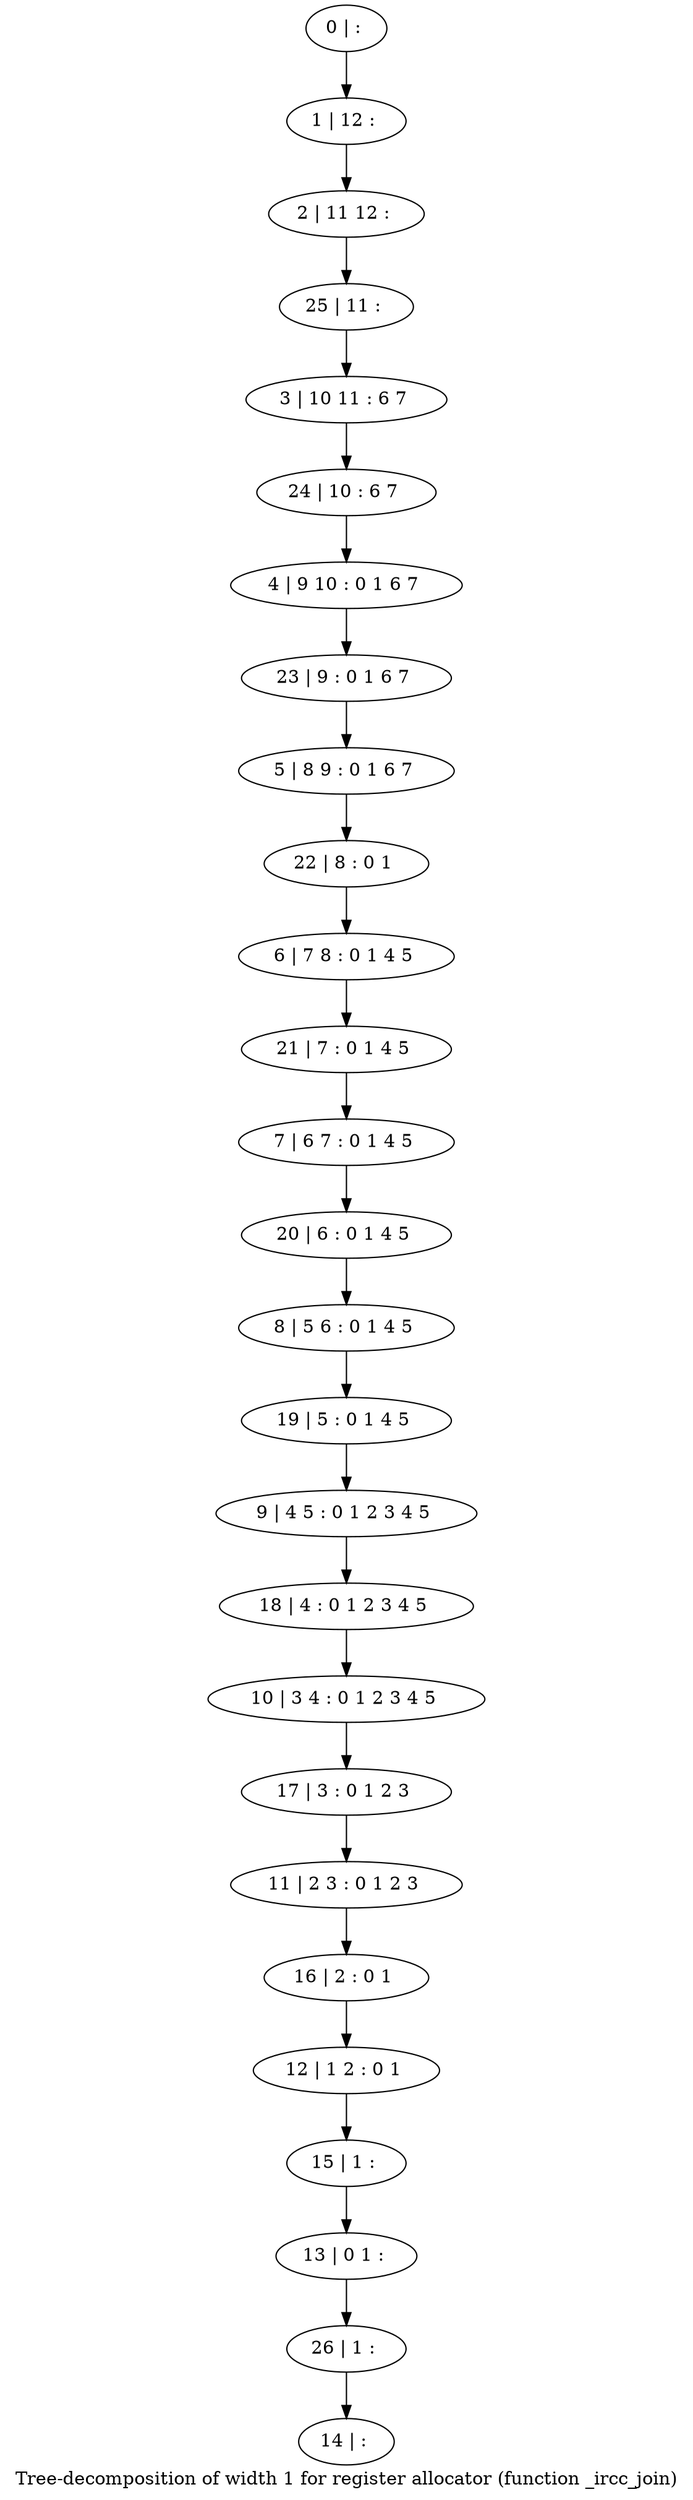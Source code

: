 digraph G {
graph [label="Tree-decomposition of width 1 for register allocator (function _ircc_join)"]
0[label="0 | : "];
1[label="1 | 12 : "];
2[label="2 | 11 12 : "];
3[label="3 | 10 11 : 6 7 "];
4[label="4 | 9 10 : 0 1 6 7 "];
5[label="5 | 8 9 : 0 1 6 7 "];
6[label="6 | 7 8 : 0 1 4 5 "];
7[label="7 | 6 7 : 0 1 4 5 "];
8[label="8 | 5 6 : 0 1 4 5 "];
9[label="9 | 4 5 : 0 1 2 3 4 5 "];
10[label="10 | 3 4 : 0 1 2 3 4 5 "];
11[label="11 | 2 3 : 0 1 2 3 "];
12[label="12 | 1 2 : 0 1 "];
13[label="13 | 0 1 : "];
14[label="14 | : "];
15[label="15 | 1 : "];
16[label="16 | 2 : 0 1 "];
17[label="17 | 3 : 0 1 2 3 "];
18[label="18 | 4 : 0 1 2 3 4 5 "];
19[label="19 | 5 : 0 1 4 5 "];
20[label="20 | 6 : 0 1 4 5 "];
21[label="21 | 7 : 0 1 4 5 "];
22[label="22 | 8 : 0 1 "];
23[label="23 | 9 : 0 1 6 7 "];
24[label="24 | 10 : 6 7 "];
25[label="25 | 11 : "];
26[label="26 | 1 : "];
0->1 ;
1->2 ;
15->13 ;
12->15 ;
16->12 ;
11->16 ;
17->11 ;
10->17 ;
18->10 ;
9->18 ;
19->9 ;
8->19 ;
20->8 ;
7->20 ;
21->7 ;
6->21 ;
22->6 ;
5->22 ;
23->5 ;
4->23 ;
24->4 ;
3->24 ;
25->3 ;
2->25 ;
26->14 ;
13->26 ;
}
